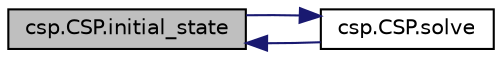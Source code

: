 digraph "csp.CSP.initial_state"
{
  edge [fontname="Helvetica",fontsize="10",labelfontname="Helvetica",labelfontsize="10"];
  node [fontname="Helvetica",fontsize="10",shape=record];
  rankdir="LR";
  Node1 [label="csp.CSP.initial_state",height=0.2,width=0.4,color="black", fillcolor="grey75", style="filled", fontcolor="black"];
  Node1 -> Node2 [dir="back",color="midnightblue",fontsize="10",style="solid",fontname="Helvetica"];
  Node2 [label="csp.CSP.solve",height=0.2,width=0.4,color="black", fillcolor="white", style="filled",URL="$classcsp_1_1_c_s_p.html#a3a11bac70a871ced6790bb527a704ee0"];
  Node2 -> Node1 [dir="back",color="midnightblue",fontsize="10",style="solid",fontname="Helvetica"];
}
